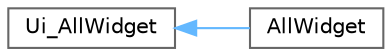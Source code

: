 digraph "类继承关系图"
{
 // LATEX_PDF_SIZE
  bgcolor="transparent";
  edge [fontname=Helvetica,fontsize=10,labelfontname=Helvetica,labelfontsize=10];
  node [fontname=Helvetica,fontsize=10,shape=box,height=0.2,width=0.4];
  rankdir="LR";
  Node0 [id="Node000000",label="Ui_AllWidget",height=0.2,width=0.4,color="grey40", fillcolor="white", style="filled",URL="$class_ui___all_widget.html",tooltip=" "];
  Node0 -> Node1 [id="edge472_Node000000_Node000001",dir="back",color="steelblue1",style="solid",tooltip=" "];
  Node1 [id="Node000001",label="AllWidget",height=0.2,width=0.4,color="grey40", fillcolor="white", style="filled",URL="$class_ui_1_1_all_widget.html",tooltip=" "];
}
